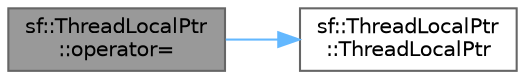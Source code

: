 digraph "sf::ThreadLocalPtr::operator="
{
 // LATEX_PDF_SIZE
  bgcolor="transparent";
  edge [fontname=Helvetica,fontsize=10,labelfontname=Helvetica,labelfontsize=10];
  node [fontname=Helvetica,fontsize=10,shape=box,height=0.2,width=0.4];
  rankdir="LR";
  Node1 [id="Node000001",label="sf::ThreadLocalPtr\l::operator=",height=0.2,width=0.4,color="gray40", fillcolor="grey60", style="filled", fontcolor="black",tooltip="Assignment operator for a raw pointer parameter."];
  Node1 -> Node2 [id="edge1_Node000001_Node000002",color="steelblue1",style="solid",tooltip=" "];
  Node2 [id="Node000002",label="sf::ThreadLocalPtr\l::ThreadLocalPtr",height=0.2,width=0.4,color="grey40", fillcolor="white", style="filled",URL="$classsf_1_1_thread_local_ptr.html#a8c678211d7828d2a8c41cb534422d649",tooltip="Default constructor."];
}
